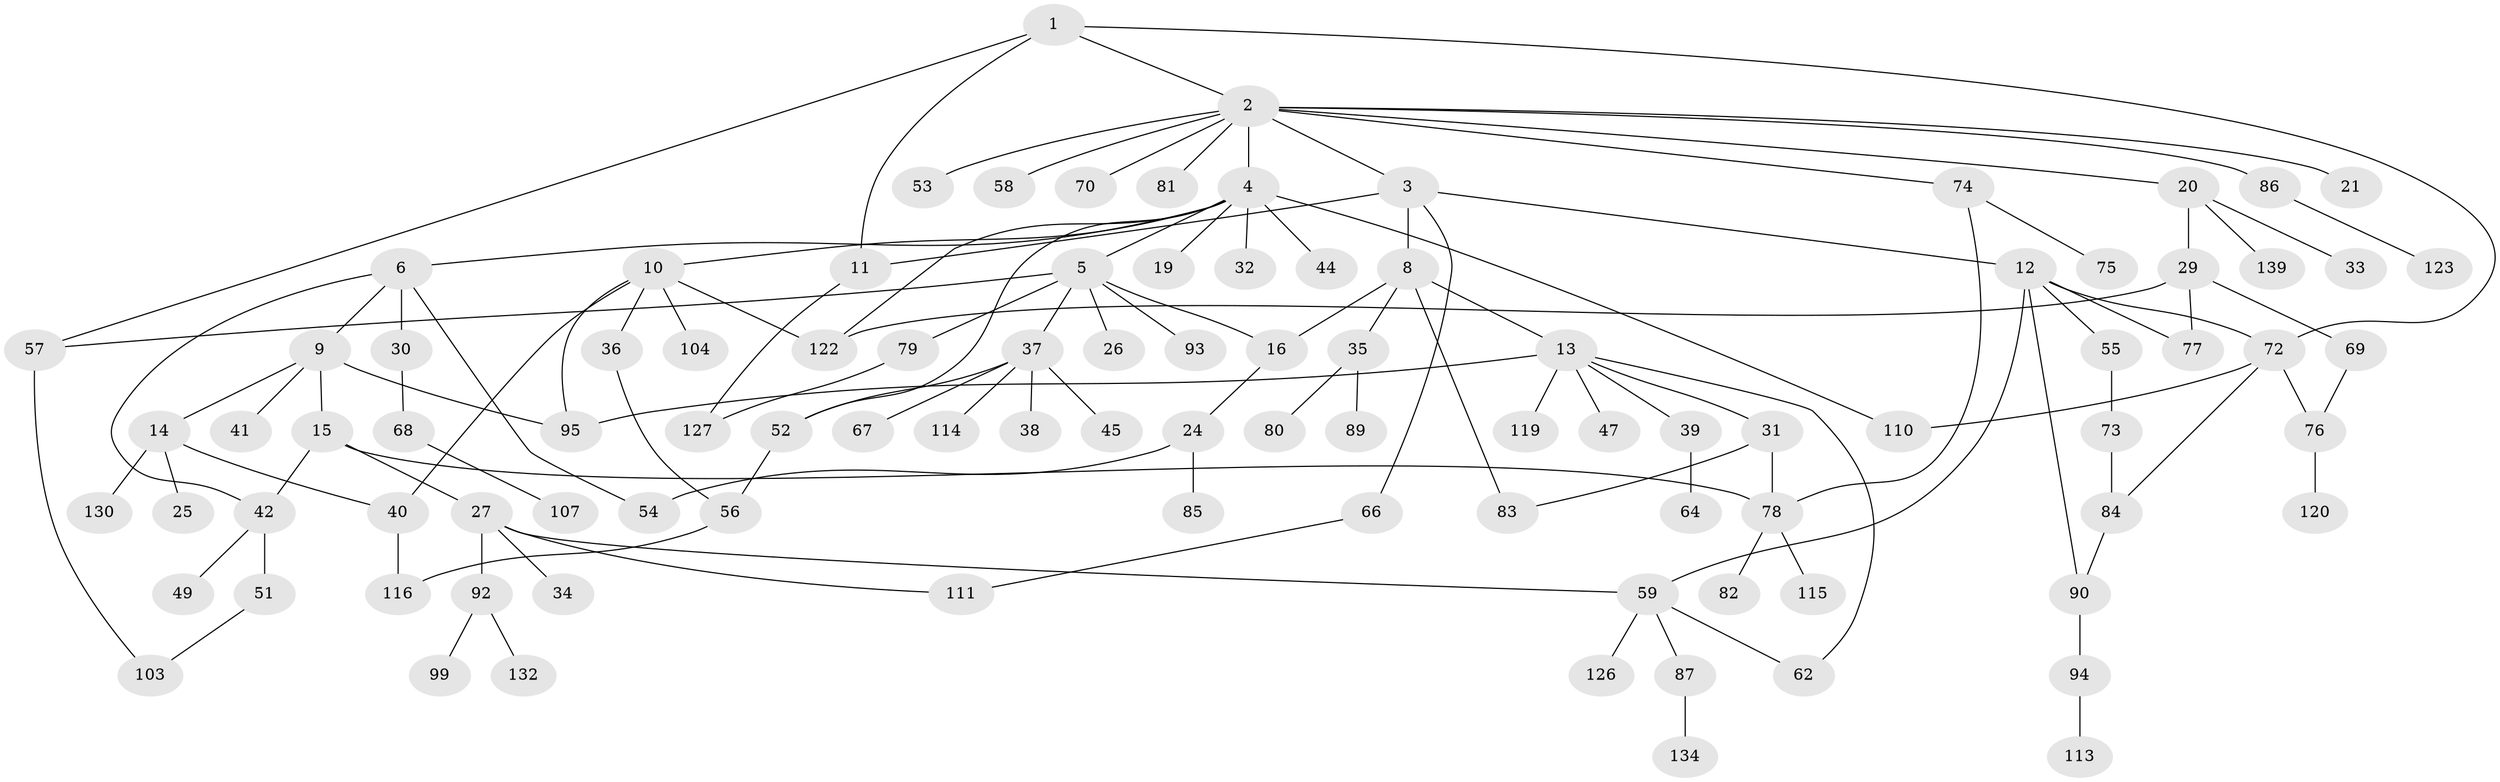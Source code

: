 // Generated by graph-tools (version 1.1) at 2025/23/03/03/25 07:23:33]
// undirected, 98 vertices, 124 edges
graph export_dot {
graph [start="1"]
  node [color=gray90,style=filled];
  1 [super="+18"];
  2 [super="+43"];
  3 [super="+88"];
  4 [super="+7"];
  5 [super="+97"];
  6 [super="+23"];
  8 [super="+124"];
  9 [super="+102"];
  10 [super="+63"];
  11;
  12 [super="+46"];
  13 [super="+22"];
  14 [super="+17"];
  15;
  16;
  19 [super="+48"];
  20 [super="+108"];
  21;
  24 [super="+98"];
  25;
  26;
  27 [super="+28"];
  29 [super="+50"];
  30;
  31 [super="+65"];
  32;
  33;
  34;
  35 [super="+71"];
  36;
  37 [super="+105"];
  38 [super="+60"];
  39;
  40 [super="+138"];
  41;
  42 [super="+118"];
  44;
  45 [super="+129"];
  47;
  49;
  51 [super="+112"];
  52 [super="+106"];
  53 [super="+131"];
  54;
  55;
  56 [super="+61"];
  57;
  58;
  59 [super="+117"];
  62;
  64;
  66;
  67;
  68;
  69;
  70;
  72 [super="+125"];
  73 [super="+96"];
  74;
  75;
  76 [super="+109"];
  77;
  78 [super="+101"];
  79;
  80;
  81;
  82;
  83;
  84 [super="+100"];
  85 [super="+137"];
  86;
  87;
  89 [super="+91"];
  90 [super="+135"];
  92;
  93;
  94 [super="+121"];
  95;
  99;
  103;
  104 [super="+128"];
  107;
  110;
  111 [super="+136"];
  113;
  114;
  115 [super="+133"];
  116;
  119;
  120;
  122 [super="+140"];
  123;
  126;
  127;
  130;
  132;
  134;
  139;
  1 -- 2;
  1 -- 11;
  1 -- 57;
  1 -- 72;
  2 -- 3;
  2 -- 4;
  2 -- 20;
  2 -- 21;
  2 -- 53;
  2 -- 81;
  2 -- 58;
  2 -- 70;
  2 -- 86;
  2 -- 74;
  3 -- 8;
  3 -- 12;
  3 -- 66;
  3 -- 11;
  4 -- 5;
  4 -- 6;
  4 -- 10;
  4 -- 19;
  4 -- 32;
  4 -- 52;
  4 -- 110;
  4 -- 122;
  4 -- 44;
  5 -- 16;
  5 -- 26;
  5 -- 37;
  5 -- 79;
  5 -- 93;
  5 -- 57;
  6 -- 9;
  6 -- 54;
  6 -- 30;
  6 -- 42;
  8 -- 13;
  8 -- 35;
  8 -- 83;
  8 -- 16;
  9 -- 14;
  9 -- 15;
  9 -- 41;
  9 -- 95;
  10 -- 36;
  10 -- 104;
  10 -- 40;
  10 -- 122;
  10 -- 95;
  11 -- 127;
  12 -- 55;
  12 -- 72;
  12 -- 90;
  12 -- 77;
  12 -- 59;
  13 -- 39;
  13 -- 47;
  13 -- 62;
  13 -- 119;
  13 -- 31;
  13 -- 95;
  14 -- 130;
  14 -- 40;
  14 -- 25;
  15 -- 27;
  15 -- 42;
  15 -- 78;
  16 -- 24;
  20 -- 29;
  20 -- 33;
  20 -- 139;
  24 -- 85;
  24 -- 54;
  27 -- 34;
  27 -- 92;
  27 -- 111;
  27 -- 59;
  29 -- 69;
  29 -- 77;
  29 -- 122;
  30 -- 68;
  31 -- 83;
  31 -- 78;
  35 -- 80;
  35 -- 89;
  36 -- 56;
  37 -- 38;
  37 -- 45;
  37 -- 67;
  37 -- 114;
  37 -- 52;
  39 -- 64;
  40 -- 116;
  42 -- 49;
  42 -- 51;
  51 -- 103;
  52 -- 56;
  55 -- 73;
  56 -- 116;
  57 -- 103;
  59 -- 87;
  59 -- 126;
  59 -- 62;
  66 -- 111;
  68 -- 107;
  69 -- 76;
  72 -- 84;
  72 -- 110;
  72 -- 76;
  73 -- 84;
  74 -- 75;
  74 -- 78;
  76 -- 120;
  78 -- 82;
  78 -- 115;
  79 -- 127;
  84 -- 90;
  86 -- 123;
  87 -- 134;
  90 -- 94;
  92 -- 99;
  92 -- 132;
  94 -- 113;
}
